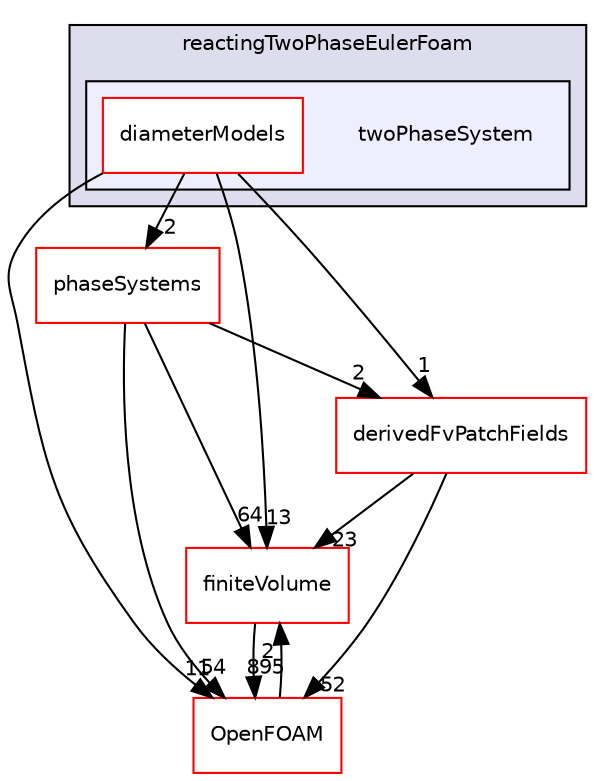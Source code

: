digraph "src/phaseSystemModels/reactingEulerFoam/reactingTwoPhaseEulerFoam/twoPhaseSystem" {
  bgcolor=transparent;
  compound=true
  node [ fontsize="10", fontname="Helvetica"];
  edge [ labelfontsize="10", labelfontname="Helvetica"];
  subgraph clusterdir_893076ce9aa0f1416cb64c7f7014fd69 {
    graph [ bgcolor="#ddddee", pencolor="black", label="reactingTwoPhaseEulerFoam" fontname="Helvetica", fontsize="10", URL="dir_893076ce9aa0f1416cb64c7f7014fd69.html"]
  subgraph clusterdir_a3074a6abaad9db38f65c52fff6475e6 {
    graph [ bgcolor="#eeeeff", pencolor="black", label="" URL="dir_a3074a6abaad9db38f65c52fff6475e6.html"];
    dir_a3074a6abaad9db38f65c52fff6475e6 [shape=plaintext label="twoPhaseSystem"];
    dir_c3aace99471e37815811fdcf7cddeea5 [shape=box label="diameterModels" color="red" fillcolor="white" style="filled" URL="dir_c3aace99471e37815811fdcf7cddeea5.html"];
  }
  }
  dir_9bd15774b555cf7259a6fa18f99fe99b [shape=box label="finiteVolume" color="red" URL="dir_9bd15774b555cf7259a6fa18f99fe99b.html"];
  dir_264d2d6ce5df211e174aa532bbc40de4 [shape=box label="phaseSystems" color="red" URL="dir_264d2d6ce5df211e174aa532bbc40de4.html"];
  dir_b7cf47d467e63ee16b71b3cc72940979 [shape=box label="derivedFvPatchFields" color="red" URL="dir_b7cf47d467e63ee16b71b3cc72940979.html"];
  dir_c5473ff19b20e6ec4dfe5c310b3778a8 [shape=box label="OpenFOAM" color="red" URL="dir_c5473ff19b20e6ec4dfe5c310b3778a8.html"];
  dir_9bd15774b555cf7259a6fa18f99fe99b->dir_c5473ff19b20e6ec4dfe5c310b3778a8 [headlabel="895", labeldistance=1.5 headhref="dir_000814_002151.html"];
  dir_264d2d6ce5df211e174aa532bbc40de4->dir_9bd15774b555cf7259a6fa18f99fe99b [headlabel="64", labeldistance=1.5 headhref="dir_000851_000814.html"];
  dir_264d2d6ce5df211e174aa532bbc40de4->dir_b7cf47d467e63ee16b71b3cc72940979 [headlabel="2", labeldistance=1.5 headhref="dir_000851_001218.html"];
  dir_264d2d6ce5df211e174aa532bbc40de4->dir_c5473ff19b20e6ec4dfe5c310b3778a8 [headlabel="54", labeldistance=1.5 headhref="dir_000851_002151.html"];
  dir_b7cf47d467e63ee16b71b3cc72940979->dir_9bd15774b555cf7259a6fa18f99fe99b [headlabel="23", labeldistance=1.5 headhref="dir_001218_000814.html"];
  dir_b7cf47d467e63ee16b71b3cc72940979->dir_c5473ff19b20e6ec4dfe5c310b3778a8 [headlabel="52", labeldistance=1.5 headhref="dir_001218_002151.html"];
  dir_c3aace99471e37815811fdcf7cddeea5->dir_9bd15774b555cf7259a6fa18f99fe99b [headlabel="13", labeldistance=1.5 headhref="dir_003286_000814.html"];
  dir_c3aace99471e37815811fdcf7cddeea5->dir_264d2d6ce5df211e174aa532bbc40de4 [headlabel="2", labeldistance=1.5 headhref="dir_003286_000851.html"];
  dir_c3aace99471e37815811fdcf7cddeea5->dir_b7cf47d467e63ee16b71b3cc72940979 [headlabel="1", labeldistance=1.5 headhref="dir_003286_001218.html"];
  dir_c3aace99471e37815811fdcf7cddeea5->dir_c5473ff19b20e6ec4dfe5c310b3778a8 [headlabel="11", labeldistance=1.5 headhref="dir_003286_002151.html"];
  dir_c5473ff19b20e6ec4dfe5c310b3778a8->dir_9bd15774b555cf7259a6fa18f99fe99b [headlabel="2", labeldistance=1.5 headhref="dir_002151_000814.html"];
}
